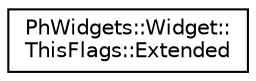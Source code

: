 digraph "Graphical Class Hierarchy"
{
  edge [fontname="Helvetica",fontsize="10",labelfontname="Helvetica",labelfontsize="10"];
  node [fontname="Helvetica",fontsize="10",shape=record];
  rankdir="LR";
  Node0 [label="PhWidgets::Widget::\lThisFlags::Extended",height=0.2,width=0.4,color="black", fillcolor="white", style="filled",URL="$struct_ph_widgets_1_1_widget_1_1_this_flags_1_1_extended.html"];
}
